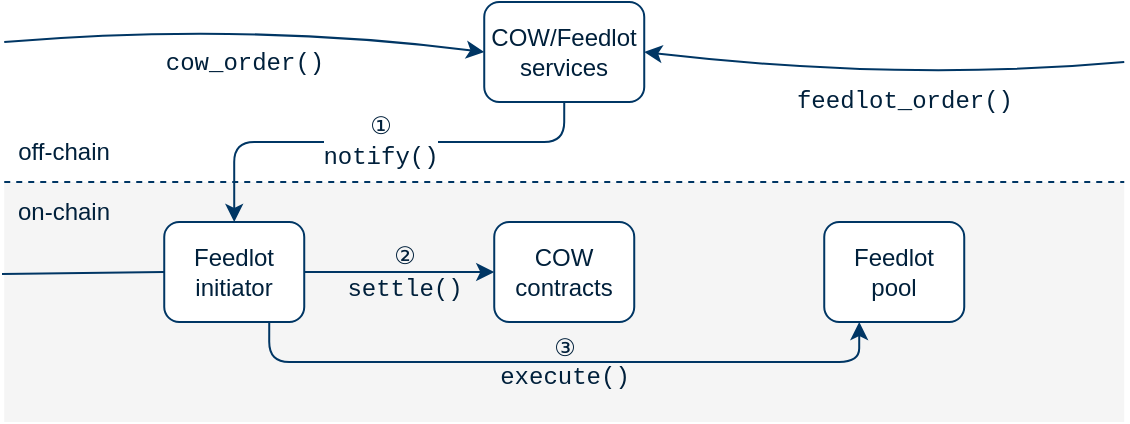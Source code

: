 <mxfile version="20.8.16" type="device"><diagram name="Page-1" id="9r9I9pyghqZJYtWIarmW"><mxGraphModel dx="1001" dy="792" grid="1" gridSize="10" guides="1" tooltips="1" connect="1" arrows="1" fold="1" page="1" pageScale="1" pageWidth="600" pageHeight="220" math="0" shadow="0"><root><mxCell id="0"/><mxCell id="1" parent="0"/><mxCell id="u1KozPr3kR70f_pBD7ld-2" value="" style="rounded=0;whiteSpace=wrap;html=1;fillColor=#f5f5f5;strokeColor=none;shadow=0;fontColor=#00203B;" parent="1" vertex="1"><mxGeometry x="21.12" y="100" width="560" height="120" as="geometry"/></mxCell><mxCell id="u1KozPr3kR70f_pBD7ld-3" value="on-chain" style="text;html=1;strokeColor=none;fillColor=none;align=center;verticalAlign=middle;whiteSpace=wrap;rounded=0;fontColor=#00203B;" parent="1" vertex="1"><mxGeometry x="21.12" y="100" width="60" height="30" as="geometry"/></mxCell><mxCell id="u1KozPr3kR70f_pBD7ld-4" value="off-chain" style="text;html=1;strokeColor=none;fillColor=none;align=center;verticalAlign=middle;whiteSpace=wrap;rounded=0;fontColor=#00203B;" parent="1" vertex="1"><mxGeometry x="21.12" y="70" width="60" height="30" as="geometry"/></mxCell><mxCell id="u1KozPr3kR70f_pBD7ld-5" value="COW contracts" style="rounded=1;whiteSpace=wrap;html=1;fontColor=#00203B;strokeColor=#003664;" parent="1" vertex="1"><mxGeometry x="266.12" y="120" width="70" height="50" as="geometry"/></mxCell><mxCell id="u1KozPr3kR70f_pBD7ld-10" value="" style="endArrow=none;dashed=1;html=1;rounded=0;fontFamily=Courier New;exitX=0;exitY=0;exitDx=0;exitDy=0;entryX=1;entryY=0;entryDx=0;entryDy=0;fontColor=#00203B;strokeColor=#003664;" parent="1" source="u1KozPr3kR70f_pBD7ld-2" target="u1KozPr3kR70f_pBD7ld-2" edge="1"><mxGeometry width="50" height="50" relative="1" as="geometry"><mxPoint x="251.12" y="100" as="sourcePoint"/><mxPoint x="301.12" y="50" as="targetPoint"/></mxGeometry></mxCell><mxCell id="ApT_77sQUaIkI68eefPG-4" value="Feedlot &lt;br&gt;pool" style="rounded=1;whiteSpace=wrap;html=1;fontColor=#00203B;strokeColor=#003664;" parent="1" vertex="1"><mxGeometry x="431.12" y="120" width="70" height="50" as="geometry"/></mxCell><mxCell id="VGqPM71q6bJHBLuUwvny-7" value="③&lt;br style=&quot;font-size: 12px;&quot;&gt;&lt;font style=&quot;font-size: 12px;&quot; face=&quot;Courier New&quot;&gt;execute(&lt;/font&gt;&lt;font style=&quot;font-size: 12px;&quot; face=&quot;Courier New&quot;&gt;)&lt;/font&gt;" style="edgeStyle=orthogonalEdgeStyle;orthogonalLoop=1;jettySize=auto;html=1;exitX=0.75;exitY=1;exitDx=0;exitDy=0;entryX=0.25;entryY=1;entryDx=0;entryDy=0;labelBackgroundColor=none;fontFamily=Helvetica;rounded=1;fontColor=#00203B;strokeColor=#003664;fontSize=12;" parent="1" source="QigsujlhWBCTCIY7Rjm--1" target="ApT_77sQUaIkI68eefPG-4" edge="1"><mxGeometry relative="1" as="geometry"><mxPoint x="113.62" y="190" as="sourcePoint"/></mxGeometry></mxCell><mxCell id="VGqPM71q6bJHBLuUwvny-8" value="②&lt;font face=&quot;Courier New&quot;&gt;&lt;br&gt;settle()&lt;/font&gt;" style="endArrow=classic;html=1;labelBackgroundColor=none;fontFamily=Helvetica;fontSize=12;curved=1;entryX=0;entryY=0.5;entryDx=0;entryDy=0;exitX=1;exitY=0.5;exitDx=0;exitDy=0;fontColor=#00203B;strokeColor=#003664;startArrow=none;" parent="1" source="QigsujlhWBCTCIY7Rjm--1" target="u1KozPr3kR70f_pBD7ld-5" edge="1"><mxGeometry x="0.053" width="50" height="50" relative="1" as="geometry"><mxPoint x="81.12" y="180" as="sourcePoint"/><mxPoint x="131.12" y="130" as="targetPoint"/><mxPoint as="offset"/></mxGeometry></mxCell><mxCell id="VGqPM71q6bJHBLuUwvny-9" value="feedlot_order()" style="endArrow=classic;html=1;labelBackgroundColor=none;strokeColor=#003664;fontFamily=Courier New;fontSize=12;fontColor=#00203B;entryX=1;entryY=0.5;entryDx=0;entryDy=0;curved=1;" parent="1" target="QigsujlhWBCTCIY7Rjm--3" edge="1"><mxGeometry x="-0.085" y="10" width="50" height="50" relative="1" as="geometry"><mxPoint x="581.12" y="40" as="sourcePoint"/><mxPoint x="321.12" y="40" as="targetPoint"/><Array as="points"><mxPoint x="471.12" y="50"/></Array><mxPoint x="1" as="offset"/></mxGeometry></mxCell><mxCell id="QigsujlhWBCTCIY7Rjm--2" value="" style="endArrow=none;html=1;labelBackgroundColor=none;fontFamily=Helvetica;fontSize=12;curved=1;entryX=0;entryY=0.5;entryDx=0;entryDy=0;exitX=-0.002;exitY=0.383;exitDx=0;exitDy=0;exitPerimeter=0;fontColor=#00203B;strokeColor=#003664;" edge="1" parent="1" source="u1KozPr3kR70f_pBD7ld-2" target="QigsujlhWBCTCIY7Rjm--1"><mxGeometry x="0.007" y="-15" width="50" height="50" relative="1" as="geometry"><mxPoint x="20.0" y="145.96" as="sourcePoint"/><mxPoint x="301.12" y="145" as="targetPoint"/><mxPoint as="offset"/></mxGeometry></mxCell><mxCell id="QigsujlhWBCTCIY7Rjm--1" value="Feedlot initiator" style="rounded=1;whiteSpace=wrap;html=1;fontColor=#00203B;strokeColor=#003664;" vertex="1" parent="1"><mxGeometry x="101.12" y="120" width="70" height="50" as="geometry"/></mxCell><mxCell id="QigsujlhWBCTCIY7Rjm--5" value="①&lt;br&gt;notify()" style="edgeStyle=orthogonalEdgeStyle;orthogonalLoop=1;jettySize=auto;html=1;exitX=0.5;exitY=1;exitDx=0;exitDy=0;entryX=0.5;entryY=0;entryDx=0;entryDy=0;fontFamily=Courier New;fontSize=12;fontColor=#00203B;rounded=1;strokeColor=#003664;" edge="1" parent="1" source="QigsujlhWBCTCIY7Rjm--3" target="QigsujlhWBCTCIY7Rjm--1"><mxGeometry relative="1" as="geometry"><Array as="points"><mxPoint x="301.12" y="80"/><mxPoint x="136.12" y="80"/></Array></mxGeometry></mxCell><mxCell id="QigsujlhWBCTCIY7Rjm--3" value="COW/Feedlot services" style="rounded=1;whiteSpace=wrap;html=1;fontColor=#00203B;strokeColor=#003664;" vertex="1" parent="1"><mxGeometry x="261.12" y="10" width="80" height="50" as="geometry"/></mxCell><mxCell id="QigsujlhWBCTCIY7Rjm--4" value="&lt;font style=&quot;font-size: 12px;&quot; face=&quot;Courier New&quot;&gt;cow_order()&lt;/font&gt;" style="endArrow=classic;html=1;entryX=0;entryY=0.5;entryDx=0;entryDy=0;curved=1;fontColor=#00203B;fontSize=12;strokeColor=#003664;" edge="1" parent="1" target="QigsujlhWBCTCIY7Rjm--3"><mxGeometry x="0.018" y="-20" width="50" height="50" relative="1" as="geometry"><mxPoint x="21.12" y="30" as="sourcePoint"/><mxPoint x="231.12" y="20" as="targetPoint"/><Array as="points"><mxPoint x="141.12" y="20"/></Array><mxPoint as="offset"/></mxGeometry></mxCell></root></mxGraphModel></diagram></mxfile>